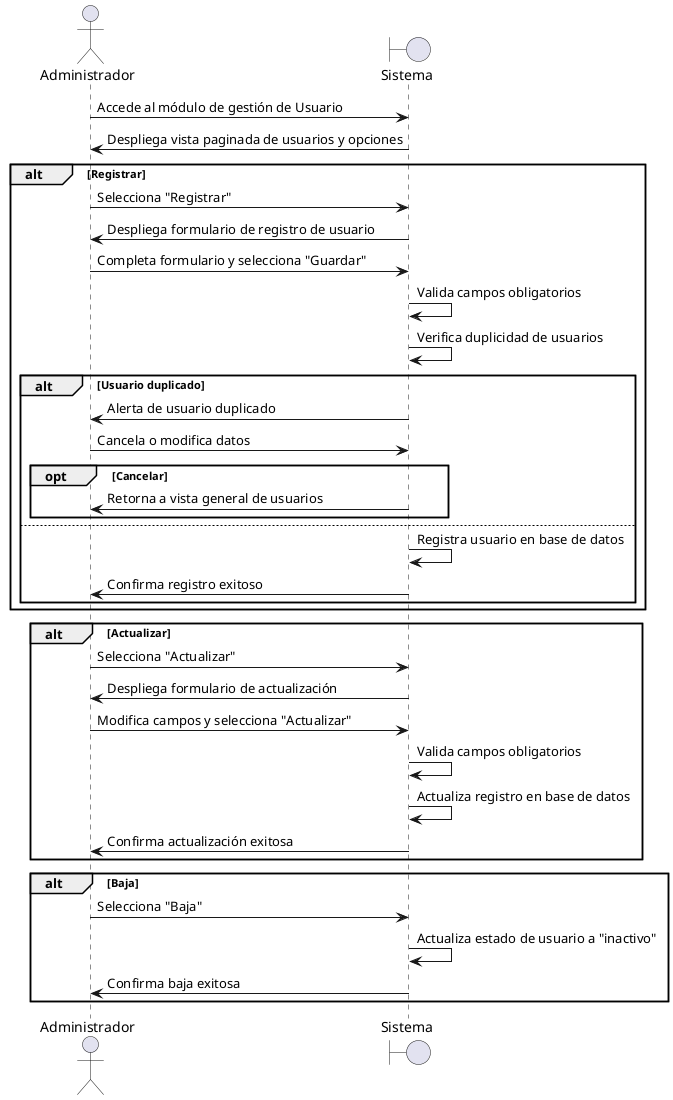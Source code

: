 @startuml
actor Administrador
boundary Sistema

Administrador -> Sistema : Accede al módulo de gestión de Usuario
Sistema -> Administrador : Despliega vista paginada de usuarios y opciones

alt Registrar
    Administrador -> Sistema : Selecciona "Registrar"
    Sistema -> Administrador : Despliega formulario de registro de usuario
    Administrador -> Sistema : Completa formulario y selecciona "Guardar"
    Sistema -> Sistema : Valida campos obligatorios
    Sistema -> Sistema : Verifica duplicidad de usuarios
    alt Usuario duplicado
        Sistema -> Administrador : Alerta de usuario duplicado
        Administrador -> Sistema : Cancela o modifica datos
        opt Cancelar
            Sistema -> Administrador : Retorna a vista general de usuarios
        end
    else
        Sistema -> Sistema : Registra usuario en base de datos
        Sistema -> Administrador : Confirma registro exitoso
    end
end

alt Actualizar
    Administrador -> Sistema : Selecciona "Actualizar"
    Sistema -> Administrador : Despliega formulario de actualización
    Administrador -> Sistema : Modifica campos y selecciona "Actualizar"
    Sistema -> Sistema : Valida campos obligatorios
    Sistema -> Sistema : Actualiza registro en base de datos
    Sistema -> Administrador : Confirma actualización exitosa
end

alt Baja
    Administrador -> Sistema : Selecciona "Baja"
    Sistema -> Sistema : Actualiza estado de usuario a "inactivo"
    Sistema -> Administrador : Confirma baja exitosa
end
@enduml